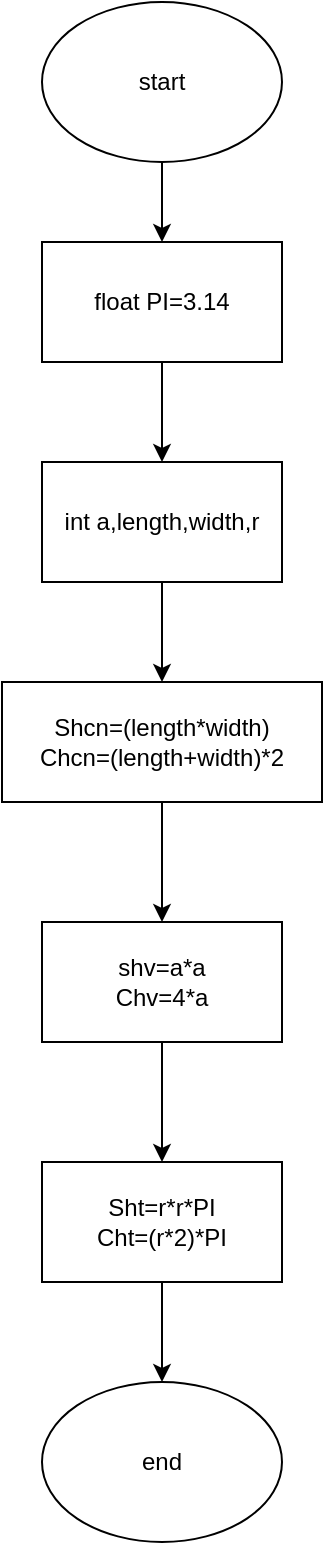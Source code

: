 <mxfile version="22.1.1" type="device">
  <diagram id="C5RBs43oDa-KdzZeNtuy" name="ss2.1.c">
    <mxGraphModel dx="794" dy="456" grid="1" gridSize="10" guides="1" tooltips="1" connect="1" arrows="1" fold="1" page="1" pageScale="1" pageWidth="827" pageHeight="1169" math="0" shadow="0">
      <root>
        <mxCell id="WIyWlLk6GJQsqaUBKTNV-0" />
        <mxCell id="WIyWlLk6GJQsqaUBKTNV-1" parent="WIyWlLk6GJQsqaUBKTNV-0" />
        <mxCell id="b_ZQVUwznAtofSsUYKGu-2" style="edgeStyle=orthogonalEdgeStyle;rounded=0;orthogonalLoop=1;jettySize=auto;html=1;exitX=0.5;exitY=1;exitDx=0;exitDy=0;" edge="1" parent="WIyWlLk6GJQsqaUBKTNV-1" source="b_ZQVUwznAtofSsUYKGu-0" target="b_ZQVUwznAtofSsUYKGu-1">
          <mxGeometry relative="1" as="geometry" />
        </mxCell>
        <mxCell id="b_ZQVUwznAtofSsUYKGu-0" value="start" style="ellipse;whiteSpace=wrap;html=1;" vertex="1" parent="WIyWlLk6GJQsqaUBKTNV-1">
          <mxGeometry x="30" y="50" width="120" height="80" as="geometry" />
        </mxCell>
        <mxCell id="b_ZQVUwznAtofSsUYKGu-4" style="edgeStyle=orthogonalEdgeStyle;rounded=0;orthogonalLoop=1;jettySize=auto;html=1;exitX=0.5;exitY=1;exitDx=0;exitDy=0;entryX=0.5;entryY=0;entryDx=0;entryDy=0;" edge="1" parent="WIyWlLk6GJQsqaUBKTNV-1" source="b_ZQVUwznAtofSsUYKGu-1" target="b_ZQVUwznAtofSsUYKGu-3">
          <mxGeometry relative="1" as="geometry" />
        </mxCell>
        <mxCell id="b_ZQVUwznAtofSsUYKGu-1" value="float PI=3.14" style="rounded=0;whiteSpace=wrap;html=1;" vertex="1" parent="WIyWlLk6GJQsqaUBKTNV-1">
          <mxGeometry x="30" y="170" width="120" height="60" as="geometry" />
        </mxCell>
        <mxCell id="b_ZQVUwznAtofSsUYKGu-6" style="edgeStyle=orthogonalEdgeStyle;rounded=0;orthogonalLoop=1;jettySize=auto;html=1;exitX=0.5;exitY=1;exitDx=0;exitDy=0;entryX=0.5;entryY=0;entryDx=0;entryDy=0;" edge="1" parent="WIyWlLk6GJQsqaUBKTNV-1" source="b_ZQVUwznAtofSsUYKGu-3" target="b_ZQVUwznAtofSsUYKGu-5">
          <mxGeometry relative="1" as="geometry" />
        </mxCell>
        <mxCell id="b_ZQVUwznAtofSsUYKGu-3" value="int a,length,width,r" style="rounded=0;whiteSpace=wrap;html=1;" vertex="1" parent="WIyWlLk6GJQsqaUBKTNV-1">
          <mxGeometry x="30" y="280" width="120" height="60" as="geometry" />
        </mxCell>
        <mxCell id="b_ZQVUwznAtofSsUYKGu-8" style="edgeStyle=orthogonalEdgeStyle;rounded=0;orthogonalLoop=1;jettySize=auto;html=1;exitX=0.5;exitY=1;exitDx=0;exitDy=0;entryX=0.5;entryY=0;entryDx=0;entryDy=0;" edge="1" parent="WIyWlLk6GJQsqaUBKTNV-1" source="b_ZQVUwznAtofSsUYKGu-5" target="b_ZQVUwznAtofSsUYKGu-7">
          <mxGeometry relative="1" as="geometry" />
        </mxCell>
        <mxCell id="b_ZQVUwznAtofSsUYKGu-5" value="Shcn=(length*width)&lt;br&gt;Chcn=(length+width)*2" style="rounded=0;whiteSpace=wrap;html=1;" vertex="1" parent="WIyWlLk6GJQsqaUBKTNV-1">
          <mxGeometry x="10" y="390" width="160" height="60" as="geometry" />
        </mxCell>
        <mxCell id="b_ZQVUwznAtofSsUYKGu-10" style="edgeStyle=orthogonalEdgeStyle;rounded=0;orthogonalLoop=1;jettySize=auto;html=1;exitX=0.5;exitY=1;exitDx=0;exitDy=0;entryX=0.5;entryY=0;entryDx=0;entryDy=0;" edge="1" parent="WIyWlLk6GJQsqaUBKTNV-1" source="b_ZQVUwznAtofSsUYKGu-7" target="b_ZQVUwznAtofSsUYKGu-9">
          <mxGeometry relative="1" as="geometry" />
        </mxCell>
        <mxCell id="b_ZQVUwznAtofSsUYKGu-7" value="shv=a*a&lt;br&gt;Chv=4*a" style="rounded=0;whiteSpace=wrap;html=1;" vertex="1" parent="WIyWlLk6GJQsqaUBKTNV-1">
          <mxGeometry x="30" y="510" width="120" height="60" as="geometry" />
        </mxCell>
        <mxCell id="b_ZQVUwznAtofSsUYKGu-12" style="edgeStyle=orthogonalEdgeStyle;rounded=0;orthogonalLoop=1;jettySize=auto;html=1;exitX=0.5;exitY=1;exitDx=0;exitDy=0;entryX=0.5;entryY=0;entryDx=0;entryDy=0;" edge="1" parent="WIyWlLk6GJQsqaUBKTNV-1" source="b_ZQVUwznAtofSsUYKGu-9" target="b_ZQVUwznAtofSsUYKGu-11">
          <mxGeometry relative="1" as="geometry" />
        </mxCell>
        <mxCell id="b_ZQVUwznAtofSsUYKGu-9" value="Sht=r*r*PI&lt;br&gt;Cht=(r*2)*PI" style="rounded=0;whiteSpace=wrap;html=1;" vertex="1" parent="WIyWlLk6GJQsqaUBKTNV-1">
          <mxGeometry x="30" y="630" width="120" height="60" as="geometry" />
        </mxCell>
        <mxCell id="b_ZQVUwznAtofSsUYKGu-11" value="end" style="ellipse;whiteSpace=wrap;html=1;" vertex="1" parent="WIyWlLk6GJQsqaUBKTNV-1">
          <mxGeometry x="30" y="740" width="120" height="80" as="geometry" />
        </mxCell>
      </root>
    </mxGraphModel>
  </diagram>
</mxfile>
